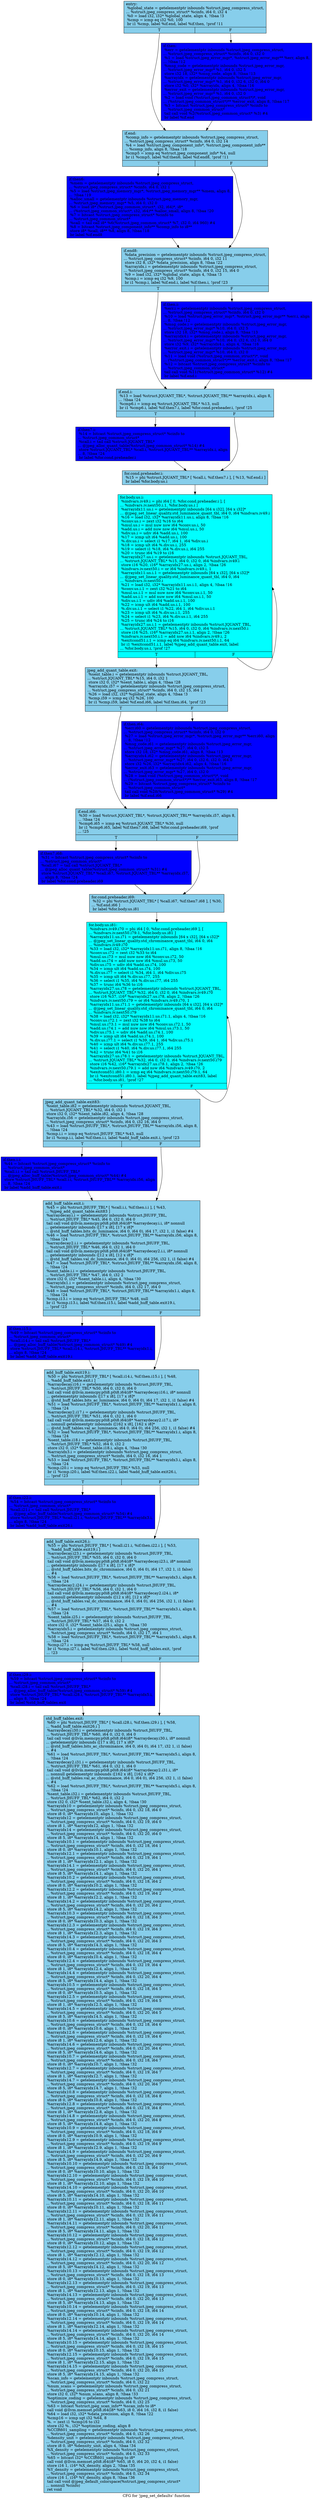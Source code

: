 digraph "CFG for 'jpeg_set_defaults' function" {
	label="CFG for 'jpeg_set_defaults' function";

	Node0x6604270 [shape=record, style = filled, fillcolor = skyblue, label="{entry:\l  %global_state = getelementptr inbounds %struct.jpeg_compress_struct,\l... %struct.jpeg_compress_struct* %cinfo, i64 0, i32 4\l  %0 = load i32, i32* %global_state, align 4, !tbaa !3\l  %cmp = icmp eq i32 %0, 100\l  br i1 %cmp, label %if.end, label %if.then, !prof !11\l|{<s0>T|<s1>F}}"];
	Node0x6604270:s0 -> Node0x6604a70;
	Node0x6604270:s1 -> Node0x6604b40;
	Node0x6604b40 [shape=record, style = filled, fillcolor = blue, label="{if.then:                                          \l  %err = getelementptr inbounds %struct.jpeg_compress_struct,\l... %struct.jpeg_compress_struct* %cinfo, i64 0, i32 0\l  %1 = load %struct.jpeg_error_mgr*, %struct.jpeg_error_mgr** %err, align 8,\l... !tbaa !12\l  %msg_code = getelementptr inbounds %struct.jpeg_error_mgr,\l... %struct.jpeg_error_mgr* %1, i64 0, i32 5\l  store i32 18, i32* %msg_code, align 8, !tbaa !13\l  %arrayidx = getelementptr inbounds %struct.jpeg_error_mgr,\l... %struct.jpeg_error_mgr* %1, i64 0, i32 6, i32 0, i64 0\l  store i32 %0, i32* %arrayidx, align 4, !tbaa !16\l  %error_exit = getelementptr inbounds %struct.jpeg_error_mgr,\l... %struct.jpeg_error_mgr* %1, i64 0, i32 0\l  %2 = load void (%struct.jpeg_common_struct*)*, void\l... (%struct.jpeg_common_struct*)** %error_exit, align 8, !tbaa !17\l  %3 = bitcast %struct.jpeg_compress_struct* %cinfo to\l... %struct.jpeg_common_struct*\l  tail call void %2(%struct.jpeg_common_struct* %3) #4\l  br label %if.end\l}"];
	Node0x6604b40 -> Node0x6604a70;
	Node0x6604a70 [shape=record, style = filled, fillcolor = skyblue, label="{if.end:                                           \l  %comp_info = getelementptr inbounds %struct.jpeg_compress_struct,\l... %struct.jpeg_compress_struct* %cinfo, i64 0, i32 14\l  %4 = load %struct.jpeg_component_info*, %struct.jpeg_component_info**\l... %comp_info, align 8, !tbaa !18\l  %cmp5 = icmp eq %struct.jpeg_component_info* %4, null\l  br i1 %cmp5, label %if.then6, label %if.end8, !prof !11\l|{<s0>T|<s1>F}}"];
	Node0x6604a70:s0 -> Node0x6606970;
	Node0x6604a70:s1 -> Node0x66040c0;
	Node0x6606970 [shape=record, style = filled, fillcolor = blue, label="{if.then6:                                         \l  %mem = getelementptr inbounds %struct.jpeg_compress_struct,\l... %struct.jpeg_compress_struct* %cinfo, i64 0, i32 1\l  %5 = load %struct.jpeg_memory_mgr*, %struct.jpeg_memory_mgr** %mem, align 8,\l... !tbaa !19\l  %alloc_small = getelementptr inbounds %struct.jpeg_memory_mgr,\l... %struct.jpeg_memory_mgr* %5, i64 0, i32 0\l  %6 = load i8* (%struct.jpeg_common_struct*, i32, i64)*, i8*\l... (%struct.jpeg_common_struct*, i32, i64)** %alloc_small, align 8, !tbaa !20\l  %7 = bitcast %struct.jpeg_compress_struct* %cinfo to\l... %struct.jpeg_common_struct*\l  %call = tail call i8* %6(%struct.jpeg_common_struct* %7, i32 0, i64 960) #4\l  %8 = bitcast %struct.jpeg_component_info** %comp_info to i8**\l  store i8* %call, i8** %8, align 8, !tbaa !18\l  br label %if.end8\l}"];
	Node0x6606970 -> Node0x66040c0;
	Node0x66040c0 [shape=record, style = filled, fillcolor = skyblue, label="{if.end8:                                          \l  %data_precision = getelementptr inbounds %struct.jpeg_compress_struct,\l... %struct.jpeg_compress_struct* %cinfo, i64 0, i32 11\l  store i32 8, i32* %data_precision, align 8, !tbaa !22\l  %arrayidx.i = getelementptr inbounds %struct.jpeg_compress_struct,\l... %struct.jpeg_compress_struct* %cinfo, i64 0, i32 15, i64 0\l  %9 = load i32, i32* %global_state, align 4, !tbaa !3\l  %cmp.i = icmp eq i32 %9, 100\l  br i1 %cmp.i, label %if.end.i, label %if.then.i, !prof !23\l|{<s0>T|<s1>F}}"];
	Node0x66040c0:s0 -> Node0x66084c0;
	Node0x66040c0:s1 -> Node0x66085a0;
	Node0x66085a0 [shape=record, style = filled, fillcolor = blue, label="{if.then.i:                                        \l  %err.i = getelementptr inbounds %struct.jpeg_compress_struct,\l... %struct.jpeg_compress_struct* %cinfo, i64 0, i32 0\l  %10 = load %struct.jpeg_error_mgr*, %struct.jpeg_error_mgr** %err.i, align\l... 8, !tbaa !12\l  %msg_code.i = getelementptr inbounds %struct.jpeg_error_mgr,\l... %struct.jpeg_error_mgr* %10, i64 0, i32 5\l  store i32 18, i32* %msg_code.i, align 8, !tbaa !13\l  %arrayidx4.i = getelementptr inbounds %struct.jpeg_error_mgr,\l... %struct.jpeg_error_mgr* %10, i64 0, i32 6, i32 0, i64 0\l  store i32 %9, i32* %arrayidx4.i, align 4, !tbaa !16\l  %error_exit.i = getelementptr inbounds %struct.jpeg_error_mgr,\l... %struct.jpeg_error_mgr* %10, i64 0, i32 0\l  %11 = load void (%struct.jpeg_common_struct*)*, void\l... (%struct.jpeg_common_struct*)** %error_exit.i, align 8, !tbaa !17\l  %12 = bitcast %struct.jpeg_compress_struct* %cinfo to\l... %struct.jpeg_common_struct*\l  tail call void %11(%struct.jpeg_common_struct* %12) #4\l  br label %if.end.i\l}"];
	Node0x66085a0 -> Node0x66084c0;
	Node0x66084c0 [shape=record, style = filled, fillcolor = skyblue, label="{if.end.i:                                         \l  %13 = load %struct.JQUANT_TBL*, %struct.JQUANT_TBL** %arrayidx.i, align 8,\l... !tbaa !24\l  %cmp6.i = icmp eq %struct.JQUANT_TBL* %13, null\l  br i1 %cmp6.i, label %if.then7.i, label %for.cond.preheader.i, !prof !25\l|{<s0>T|<s1>F}}"];
	Node0x66084c0:s0 -> Node0x66095f0;
	Node0x66084c0:s1 -> Node0x66096d0;
	Node0x66095f0 [shape=record, style = filled, fillcolor = blue, label="{if.then7.i:                                       \l  %14 = bitcast %struct.jpeg_compress_struct* %cinfo to\l... %struct.jpeg_common_struct*\l  %call.i = tail call %struct.JQUANT_TBL*\l... @jpeg_alloc_quant_table(%struct.jpeg_common_struct* %14) #4\l  store %struct.JQUANT_TBL* %call.i, %struct.JQUANT_TBL** %arrayidx.i, align\l... 8, !tbaa !24\l  br label %for.cond.preheader.i\l}"];
	Node0x66095f0 -> Node0x66096d0;
	Node0x66096d0 [shape=record, style = filled, fillcolor = skyblue, label="{for.cond.preheader.i:                             \l  %15 = phi %struct.JQUANT_TBL* [ %call.i, %if.then7.i ], [ %13, %if.end.i ]\l  br label %for.body.us.i\l}"];
	Node0x66096d0 -> Node0x660a0c0;
	Node0x660a0c0 [shape=record, style = filled, fillcolor = cyan, label="{for.body.us.i:                                    \l  %indvars.iv49.i = phi i64 [ 0, %for.cond.preheader.i ], [\l... %indvars.iv.next50.i.1, %for.body.us.i ]\l  %arrayidx11.us.i = getelementptr inbounds [64 x i32], [64 x i32]*\l... @jpeg_set_linear_quality.std_luminance_quant_tbl, i64 0, i64 %indvars.iv49.i\l  %16 = load i32, i32* %arrayidx11.us.i, align 8, !tbaa !16\l  %conv.us.i = zext i32 %16 to i64\l  %mul.us.i = mul nuw nsw i64 %conv.us.i, 50\l  %add.us.i = add nuw nsw i64 %mul.us.i, 50\l  %div.us.i = udiv i64 %add.us.i, 100\l  %17 = icmp ult i64 %add.us.i, 100\l  %.div.us.i = select i1 %17, i64 1, i64 %div.us.i\l  %18 = icmp ult i64 %.div.us.i, 255\l  %19 = select i1 %18, i64 %.div.us.i, i64 255\l  %20 = trunc i64 %19 to i16\l  %arrayidx27.us.i = getelementptr inbounds %struct.JQUANT_TBL,\l... %struct.JQUANT_TBL* %15, i64 0, i32 0, i64 %indvars.iv49.i\l  store i16 %20, i16* %arrayidx27.us.i, align 2, !tbaa !26\l  %indvars.iv.next50.i = or i64 %indvars.iv49.i, 1\l  %arrayidx11.us.i.1 = getelementptr inbounds [64 x i32], [64 x i32]*\l... @jpeg_set_linear_quality.std_luminance_quant_tbl, i64 0, i64\l... %indvars.iv.next50.i\l  %21 = load i32, i32* %arrayidx11.us.i.1, align 4, !tbaa !16\l  %conv.us.i.1 = zext i32 %21 to i64\l  %mul.us.i.1 = mul nuw nsw i64 %conv.us.i.1, 50\l  %add.us.i.1 = add nuw nsw i64 %mul.us.i.1, 50\l  %div.us.i.1 = udiv i64 %add.us.i.1, 100\l  %22 = icmp ult i64 %add.us.i.1, 100\l  %.div.us.i.1 = select i1 %22, i64 1, i64 %div.us.i.1\l  %23 = icmp ult i64 %.div.us.i.1, 255\l  %24 = select i1 %23, i64 %.div.us.i.1, i64 255\l  %25 = trunc i64 %24 to i16\l  %arrayidx27.us.i.1 = getelementptr inbounds %struct.JQUANT_TBL,\l... %struct.JQUANT_TBL* %15, i64 0, i32 0, i64 %indvars.iv.next50.i\l  store i16 %25, i16* %arrayidx27.us.i.1, align 2, !tbaa !26\l  %indvars.iv.next50.i.1 = add nsw i64 %indvars.iv49.i, 2\l  %exitcond51.i.1 = icmp eq i64 %indvars.iv.next50.i.1, 64\l  br i1 %exitcond51.i.1, label %jpeg_add_quant_table.exit, label\l... %for.body.us.i, !prof !27\l|{<s0>T|<s1>F}}"];
	Node0x660a0c0:s0 -> Node0x660a140;
	Node0x660a0c0:s1 -> Node0x660a0c0;
	Node0x660a140 [shape=record, style = filled, fillcolor = skyblue, label="{jpeg_add_quant_table.exit:                        \l  %sent_table.i = getelementptr inbounds %struct.JQUANT_TBL,\l... %struct.JQUANT_TBL* %15, i64 0, i32 1\l  store i32 0, i32* %sent_table.i, align 4, !tbaa !28\l  %arrayidx.i57 = getelementptr inbounds %struct.jpeg_compress_struct,\l... %struct.jpeg_compress_struct* %cinfo, i64 0, i32 15, i64 1\l  %26 = load i32, i32* %global_state, align 4, !tbaa !3\l  %cmp.i59 = icmp eq i32 %26, 100\l  br i1 %cmp.i59, label %if.end.i66, label %if.then.i64, !prof !23\l|{<s0>T|<s1>F}}"];
	Node0x660a140:s0 -> Node0x65f84c0;
	Node0x660a140:s1 -> Node0x65f85a0;
	Node0x65f85a0 [shape=record, style = filled, fillcolor = blue, label="{if.then.i64:                                      \l  %err.i60 = getelementptr inbounds %struct.jpeg_compress_struct,\l... %struct.jpeg_compress_struct* %cinfo, i64 0, i32 0\l  %27 = load %struct.jpeg_error_mgr*, %struct.jpeg_error_mgr** %err.i60, align\l... 8, !tbaa !12\l  %msg_code.i61 = getelementptr inbounds %struct.jpeg_error_mgr,\l... %struct.jpeg_error_mgr* %27, i64 0, i32 5\l  store i32 18, i32* %msg_code.i61, align 8, !tbaa !13\l  %arrayidx4.i62 = getelementptr inbounds %struct.jpeg_error_mgr,\l... %struct.jpeg_error_mgr* %27, i64 0, i32 6, i32 0, i64 0\l  store i32 %26, i32* %arrayidx4.i62, align 4, !tbaa !16\l  %error_exit.i63 = getelementptr inbounds %struct.jpeg_error_mgr,\l... %struct.jpeg_error_mgr* %27, i64 0, i32 0\l  %28 = load void (%struct.jpeg_common_struct*)*, void\l... (%struct.jpeg_common_struct*)** %error_exit.i63, align 8, !tbaa !17\l  %29 = bitcast %struct.jpeg_compress_struct* %cinfo to\l... %struct.jpeg_common_struct*\l  tail call void %28(%struct.jpeg_common_struct* %29) #4\l  br label %if.end.i66\l}"];
	Node0x65f85a0 -> Node0x65f84c0;
	Node0x65f84c0 [shape=record, style = filled, fillcolor = skyblue, label="{if.end.i66:                                       \l  %30 = load %struct.JQUANT_TBL*, %struct.JQUANT_TBL** %arrayidx.i57, align 8,\l... !tbaa !24\l  %cmp6.i65 = icmp eq %struct.JQUANT_TBL* %30, null\l  br i1 %cmp6.i65, label %if.then7.i68, label %for.cond.preheader.i69, !prof\l... !25\l|{<s0>T|<s1>F}}"];
	Node0x65f84c0:s0 -> Node0x660dbe0;
	Node0x65f84c0:s1 -> Node0x660dcf0;
	Node0x660dbe0 [shape=record, style = filled, fillcolor = blue, label="{if.then7.i68:                                     \l  %31 = bitcast %struct.jpeg_compress_struct* %cinfo to\l... %struct.jpeg_common_struct*\l  %call.i67 = tail call %struct.JQUANT_TBL*\l... @jpeg_alloc_quant_table(%struct.jpeg_common_struct* %31) #4\l  store %struct.JQUANT_TBL* %call.i67, %struct.JQUANT_TBL** %arrayidx.i57,\l... align 8, !tbaa !24\l  br label %for.cond.preheader.i69\l}"];
	Node0x660dbe0 -> Node0x660dcf0;
	Node0x660dcf0 [shape=record, style = filled, fillcolor = skyblue, label="{for.cond.preheader.i69:                           \l  %32 = phi %struct.JQUANT_TBL* [ %call.i67, %if.then7.i68 ], [ %30,\l... %if.end.i66 ]\l  br label %for.body.us.i81\l}"];
	Node0x660dcf0 -> Node0x660a490;
	Node0x660a490 [shape=record, style = filled, fillcolor = cyan, label="{for.body.us.i81:                                  \l  %indvars.iv49.i70 = phi i64 [ 0, %for.cond.preheader.i69 ], [\l... %indvars.iv.next50.i79.1, %for.body.us.i81 ]\l  %arrayidx11.us.i71 = getelementptr inbounds [64 x i32], [64 x i32]*\l... @jpeg_set_linear_quality.std_chrominance_quant_tbl, i64 0, i64\l... %indvars.iv49.i70\l  %33 = load i32, i32* %arrayidx11.us.i71, align 8, !tbaa !16\l  %conv.us.i72 = zext i32 %33 to i64\l  %mul.us.i73 = mul nuw nsw i64 %conv.us.i72, 50\l  %add.us.i74 = add nuw nsw i64 %mul.us.i73, 50\l  %div.us.i75 = udiv i64 %add.us.i74, 100\l  %34 = icmp ult i64 %add.us.i74, 100\l  %.div.us.i77 = select i1 %34, i64 1, i64 %div.us.i75\l  %35 = icmp ult i64 %.div.us.i77, 255\l  %36 = select i1 %35, i64 %.div.us.i77, i64 255\l  %37 = trunc i64 %36 to i16\l  %arrayidx27.us.i78 = getelementptr inbounds %struct.JQUANT_TBL,\l... %struct.JQUANT_TBL* %32, i64 0, i32 0, i64 %indvars.iv49.i70\l  store i16 %37, i16* %arrayidx27.us.i78, align 2, !tbaa !26\l  %indvars.iv.next50.i79 = or i64 %indvars.iv49.i70, 1\l  %arrayidx11.us.i71.1 = getelementptr inbounds [64 x i32], [64 x i32]*\l... @jpeg_set_linear_quality.std_chrominance_quant_tbl, i64 0, i64\l... %indvars.iv.next50.i79\l  %38 = load i32, i32* %arrayidx11.us.i71.1, align 4, !tbaa !16\l  %conv.us.i72.1 = zext i32 %38 to i64\l  %mul.us.i73.1 = mul nuw nsw i64 %conv.us.i72.1, 50\l  %add.us.i74.1 = add nuw nsw i64 %mul.us.i73.1, 50\l  %div.us.i75.1 = udiv i64 %add.us.i74.1, 100\l  %39 = icmp ult i64 %add.us.i74.1, 100\l  %.div.us.i77.1 = select i1 %39, i64 1, i64 %div.us.i75.1\l  %40 = icmp ult i64 %.div.us.i77.1, 255\l  %41 = select i1 %40, i64 %.div.us.i77.1, i64 255\l  %42 = trunc i64 %41 to i16\l  %arrayidx27.us.i78.1 = getelementptr inbounds %struct.JQUANT_TBL,\l... %struct.JQUANT_TBL* %32, i64 0, i32 0, i64 %indvars.iv.next50.i79\l  store i16 %42, i16* %arrayidx27.us.i78.1, align 2, !tbaa !26\l  %indvars.iv.next50.i79.1 = add nsw i64 %indvars.iv49.i70, 2\l  %exitcond51.i80.1 = icmp eq i64 %indvars.iv.next50.i79.1, 64\l  br i1 %exitcond51.i80.1, label %jpeg_add_quant_table.exit83, label\l... %for.body.us.i81, !prof !27\l|{<s0>T|<s1>F}}"];
	Node0x660a490:s0 -> Node0x66106b0;
	Node0x660a490:s1 -> Node0x660a490;
	Node0x66106b0 [shape=record, style = filled, fillcolor = skyblue, label="{jpeg_add_quant_table.exit83:                      \l  %sent_table.i82 = getelementptr inbounds %struct.JQUANT_TBL,\l... %struct.JQUANT_TBL* %32, i64 0, i32 1\l  store i32 0, i32* %sent_table.i82, align 4, !tbaa !28\l  %arrayidx.i56 = getelementptr inbounds %struct.jpeg_compress_struct,\l... %struct.jpeg_compress_struct* %cinfo, i64 0, i32 16, i64 0\l  %43 = load %struct.JHUFF_TBL*, %struct.JHUFF_TBL** %arrayidx.i56, align 8,\l... !tbaa !24\l  %cmp.i.i = icmp eq %struct.JHUFF_TBL* %43, null\l  br i1 %cmp.i.i, label %if.then.i.i, label %add_huff_table.exit.i, !prof !23\l|{<s0>T|<s1>F}}"];
	Node0x66106b0:s0 -> Node0x6610a50;
	Node0x66106b0:s1 -> Node0x6610b60;
	Node0x6610a50 [shape=record, style = filled, fillcolor = blue, label="{if.then.i.i:                                      \l  %44 = bitcast %struct.jpeg_compress_struct* %cinfo to\l... %struct.jpeg_common_struct*\l  %call.i.i = tail call %struct.JHUFF_TBL*\l... @jpeg_alloc_huff_table(%struct.jpeg_common_struct* %44) #4\l  store %struct.JHUFF_TBL* %call.i.i, %struct.JHUFF_TBL** %arrayidx.i56, align\l... 8, !tbaa !24\l  br label %add_huff_table.exit.i\l}"];
	Node0x6610a50 -> Node0x6610b60;
	Node0x6610b60 [shape=record, style = filled, fillcolor = skyblue, label="{add_huff_table.exit.i:                            \l  %45 = phi %struct.JHUFF_TBL* [ %call.i.i, %if.then.i.i ], [ %43,\l... %jpeg_add_quant_table.exit83 ]\l  %arraydecay.i.i = getelementptr inbounds %struct.JHUFF_TBL,\l... %struct.JHUFF_TBL* %45, i64 0, i32 0, i64 0\l  tail call void @llvm.memcpy.p0i8.p0i8.i64(i8* %arraydecay.i.i, i8* nonnull\l... getelementptr inbounds ([17 x i8], [17 x i8]*\l... @std_huff_tables.bits_dc_luminance, i64 0, i64 0), i64 17, i32 1, i1 false) #4\l  %46 = load %struct.JHUFF_TBL*, %struct.JHUFF_TBL** %arrayidx.i56, align 8,\l... !tbaa !24\l  %arraydecay2.i.i = getelementptr inbounds %struct.JHUFF_TBL,\l... %struct.JHUFF_TBL* %46, i64 0, i32 1, i64 0\l  tail call void @llvm.memcpy.p0i8.p0i8.i64(i8* %arraydecay2.i.i, i8* nonnull\l... getelementptr inbounds ([12 x i8], [12 x i8]*\l... @std_huff_tables.val_dc_luminance, i64 0, i64 0), i64 256, i32 1, i1 false) #4\l  %47 = load %struct.JHUFF_TBL*, %struct.JHUFF_TBL** %arrayidx.i56, align 8,\l... !tbaa !24\l  %sent_table.i.i = getelementptr inbounds %struct.JHUFF_TBL,\l... %struct.JHUFF_TBL* %47, i64 0, i32 2\l  store i32 0, i32* %sent_table.i.i, align 4, !tbaa !30\l  %arrayidx1.i = getelementptr inbounds %struct.jpeg_compress_struct,\l... %struct.jpeg_compress_struct* %cinfo, i64 0, i32 17, i64 0\l  %48 = load %struct.JHUFF_TBL*, %struct.JHUFF_TBL** %arrayidx1.i, align 8,\l... !tbaa !24\l  %cmp.i13.i = icmp eq %struct.JHUFF_TBL* %48, null\l  br i1 %cmp.i13.i, label %if.then.i15.i, label %add_huff_table.exit19.i,\l... !prof !23\l|{<s0>T|<s1>F}}"];
	Node0x6610b60:s0 -> Node0x6611fa0;
	Node0x6610b60:s1 -> Node0x66120b0;
	Node0x6611fa0 [shape=record, style = filled, fillcolor = blue, label="{if.then.i15.i:                                    \l  %49 = bitcast %struct.jpeg_compress_struct* %cinfo to\l... %struct.jpeg_common_struct*\l  %call.i14.i = tail call %struct.JHUFF_TBL*\l... @jpeg_alloc_huff_table(%struct.jpeg_common_struct* %49) #4\l  store %struct.JHUFF_TBL* %call.i14.i, %struct.JHUFF_TBL** %arrayidx1.i,\l... align 8, !tbaa !24\l  br label %add_huff_table.exit19.i\l}"];
	Node0x6611fa0 -> Node0x66120b0;
	Node0x66120b0 [shape=record, style = filled, fillcolor = skyblue, label="{add_huff_table.exit19.i:                          \l  %50 = phi %struct.JHUFF_TBL* [ %call.i14.i, %if.then.i15.i ], [ %48,\l... %add_huff_table.exit.i ]\l  %arraydecay.i16.i = getelementptr inbounds %struct.JHUFF_TBL,\l... %struct.JHUFF_TBL* %50, i64 0, i32 0, i64 0\l  tail call void @llvm.memcpy.p0i8.p0i8.i64(i8* %arraydecay.i16.i, i8* nonnull\l... getelementptr inbounds ([17 x i8], [17 x i8]*\l... @std_huff_tables.bits_ac_luminance, i64 0, i64 0), i64 17, i32 1, i1 false) #4\l  %51 = load %struct.JHUFF_TBL*, %struct.JHUFF_TBL** %arrayidx1.i, align 8,\l... !tbaa !24\l  %arraydecay2.i17.i = getelementptr inbounds %struct.JHUFF_TBL,\l... %struct.JHUFF_TBL* %51, i64 0, i32 1, i64 0\l  tail call void @llvm.memcpy.p0i8.p0i8.i64(i8* %arraydecay2.i17.i, i8*\l... nonnull getelementptr inbounds ([162 x i8], [162 x i8]*\l... @std_huff_tables.val_ac_luminance, i64 0, i64 0), i64 256, i32 1, i1 false) #4\l  %52 = load %struct.JHUFF_TBL*, %struct.JHUFF_TBL** %arrayidx1.i, align 8,\l... !tbaa !24\l  %sent_table.i18.i = getelementptr inbounds %struct.JHUFF_TBL,\l... %struct.JHUFF_TBL* %52, i64 0, i32 2\l  store i32 0, i32* %sent_table.i18.i, align 4, !tbaa !30\l  %arrayidx3.i = getelementptr inbounds %struct.jpeg_compress_struct,\l... %struct.jpeg_compress_struct* %cinfo, i64 0, i32 16, i64 1\l  %53 = load %struct.JHUFF_TBL*, %struct.JHUFF_TBL** %arrayidx3.i, align 8,\l... !tbaa !24\l  %cmp.i20.i = icmp eq %struct.JHUFF_TBL* %53, null\l  br i1 %cmp.i20.i, label %if.then.i22.i, label %add_huff_table.exit26.i,\l... !prof !23\l|{<s0>T|<s1>F}}"];
	Node0x66120b0:s0 -> Node0x6613a80;
	Node0x66120b0:s1 -> Node0x6613b90;
	Node0x6613a80 [shape=record, style = filled, fillcolor = blue, label="{if.then.i22.i:                                    \l  %54 = bitcast %struct.jpeg_compress_struct* %cinfo to\l... %struct.jpeg_common_struct*\l  %call.i21.i = tail call %struct.JHUFF_TBL*\l... @jpeg_alloc_huff_table(%struct.jpeg_common_struct* %54) #4\l  store %struct.JHUFF_TBL* %call.i21.i, %struct.JHUFF_TBL** %arrayidx3.i,\l... align 8, !tbaa !24\l  br label %add_huff_table.exit26.i\l}"];
	Node0x6613a80 -> Node0x6613b90;
	Node0x6613b90 [shape=record, style = filled, fillcolor = skyblue, label="{add_huff_table.exit26.i:                          \l  %55 = phi %struct.JHUFF_TBL* [ %call.i21.i, %if.then.i22.i ], [ %53,\l... %add_huff_table.exit19.i ]\l  %arraydecay.i23.i = getelementptr inbounds %struct.JHUFF_TBL,\l... %struct.JHUFF_TBL* %55, i64 0, i32 0, i64 0\l  tail call void @llvm.memcpy.p0i8.p0i8.i64(i8* %arraydecay.i23.i, i8* nonnull\l... getelementptr inbounds ([17 x i8], [17 x i8]*\l... @std_huff_tables.bits_dc_chrominance, i64 0, i64 0), i64 17, i32 1, i1 false)\l... #4\l  %56 = load %struct.JHUFF_TBL*, %struct.JHUFF_TBL** %arrayidx3.i, align 8,\l... !tbaa !24\l  %arraydecay2.i24.i = getelementptr inbounds %struct.JHUFF_TBL,\l... %struct.JHUFF_TBL* %56, i64 0, i32 1, i64 0\l  tail call void @llvm.memcpy.p0i8.p0i8.i64(i8* %arraydecay2.i24.i, i8*\l... nonnull getelementptr inbounds ([12 x i8], [12 x i8]*\l... @std_huff_tables.val_dc_chrominance, i64 0, i64 0), i64 256, i32 1, i1 false)\l... #4\l  %57 = load %struct.JHUFF_TBL*, %struct.JHUFF_TBL** %arrayidx3.i, align 8,\l... !tbaa !24\l  %sent_table.i25.i = getelementptr inbounds %struct.JHUFF_TBL,\l... %struct.JHUFF_TBL* %57, i64 0, i32 2\l  store i32 0, i32* %sent_table.i25.i, align 4, !tbaa !30\l  %arrayidx5.i = getelementptr inbounds %struct.jpeg_compress_struct,\l... %struct.jpeg_compress_struct* %cinfo, i64 0, i32 17, i64 1\l  %58 = load %struct.JHUFF_TBL*, %struct.JHUFF_TBL** %arrayidx5.i, align 8,\l... !tbaa !24\l  %cmp.i27.i = icmp eq %struct.JHUFF_TBL* %58, null\l  br i1 %cmp.i27.i, label %if.then.i29.i, label %std_huff_tables.exit, !prof\l... !23\l|{<s0>T|<s1>F}}"];
	Node0x6613b90:s0 -> Node0x6614cd0;
	Node0x6613b90:s1 -> Node0x6614de0;
	Node0x6614cd0 [shape=record, style = filled, fillcolor = blue, label="{if.then.i29.i:                                    \l  %59 = bitcast %struct.jpeg_compress_struct* %cinfo to\l... %struct.jpeg_common_struct*\l  %call.i28.i = tail call %struct.JHUFF_TBL*\l... @jpeg_alloc_huff_table(%struct.jpeg_common_struct* %59) #4\l  store %struct.JHUFF_TBL* %call.i28.i, %struct.JHUFF_TBL** %arrayidx5.i,\l... align 8, !tbaa !24\l  br label %std_huff_tables.exit\l}"];
	Node0x6614cd0 -> Node0x6614de0;
	Node0x6614de0 [shape=record, style = filled, fillcolor = skyblue, label="{std_huff_tables.exit:                             \l  %60 = phi %struct.JHUFF_TBL* [ %call.i28.i, %if.then.i29.i ], [ %58,\l... %add_huff_table.exit26.i ]\l  %arraydecay.i30.i = getelementptr inbounds %struct.JHUFF_TBL,\l... %struct.JHUFF_TBL* %60, i64 0, i32 0, i64 0\l  tail call void @llvm.memcpy.p0i8.p0i8.i64(i8* %arraydecay.i30.i, i8* nonnull\l... getelementptr inbounds ([17 x i8], [17 x i8]*\l... @std_huff_tables.bits_ac_chrominance, i64 0, i64 0), i64 17, i32 1, i1 false)\l... #4\l  %61 = load %struct.JHUFF_TBL*, %struct.JHUFF_TBL** %arrayidx5.i, align 8,\l... !tbaa !24\l  %arraydecay2.i31.i = getelementptr inbounds %struct.JHUFF_TBL,\l... %struct.JHUFF_TBL* %61, i64 0, i32 1, i64 0\l  tail call void @llvm.memcpy.p0i8.p0i8.i64(i8* %arraydecay2.i31.i, i8*\l... nonnull getelementptr inbounds ([162 x i8], [162 x i8]*\l... @std_huff_tables.val_ac_chrominance, i64 0, i64 0), i64 256, i32 1, i1 false)\l... #4\l  %62 = load %struct.JHUFF_TBL*, %struct.JHUFF_TBL** %arrayidx5.i, align 8,\l... !tbaa !24\l  %sent_table.i32.i = getelementptr inbounds %struct.JHUFF_TBL,\l... %struct.JHUFF_TBL* %62, i64 0, i32 2\l  store i32 0, i32* %sent_table.i32.i, align 4, !tbaa !30\l  %arrayidx10 = getelementptr inbounds %struct.jpeg_compress_struct,\l... %struct.jpeg_compress_struct* %cinfo, i64 0, i32 18, i64 0\l  store i8 0, i8* %arrayidx10, align 1, !tbaa !32\l  %arrayidx12 = getelementptr inbounds %struct.jpeg_compress_struct,\l... %struct.jpeg_compress_struct* %cinfo, i64 0, i32 19, i64 0\l  store i8 1, i8* %arrayidx12, align 1, !tbaa !32\l  %arrayidx14 = getelementptr inbounds %struct.jpeg_compress_struct,\l... %struct.jpeg_compress_struct* %cinfo, i64 0, i32 20, i64 0\l  store i8 5, i8* %arrayidx14, align 1, !tbaa !32\l  %arrayidx10.1 = getelementptr inbounds %struct.jpeg_compress_struct,\l... %struct.jpeg_compress_struct* %cinfo, i64 0, i32 18, i64 1\l  store i8 0, i8* %arrayidx10.1, align 1, !tbaa !32\l  %arrayidx12.1 = getelementptr inbounds %struct.jpeg_compress_struct,\l... %struct.jpeg_compress_struct* %cinfo, i64 0, i32 19, i64 1\l  store i8 1, i8* %arrayidx12.1, align 1, !tbaa !32\l  %arrayidx14.1 = getelementptr inbounds %struct.jpeg_compress_struct,\l... %struct.jpeg_compress_struct* %cinfo, i64 0, i32 20, i64 1\l  store i8 5, i8* %arrayidx14.1, align 1, !tbaa !32\l  %arrayidx10.2 = getelementptr inbounds %struct.jpeg_compress_struct,\l... %struct.jpeg_compress_struct* %cinfo, i64 0, i32 18, i64 2\l  store i8 0, i8* %arrayidx10.2, align 1, !tbaa !32\l  %arrayidx12.2 = getelementptr inbounds %struct.jpeg_compress_struct,\l... %struct.jpeg_compress_struct* %cinfo, i64 0, i32 19, i64 2\l  store i8 1, i8* %arrayidx12.2, align 1, !tbaa !32\l  %arrayidx14.2 = getelementptr inbounds %struct.jpeg_compress_struct,\l... %struct.jpeg_compress_struct* %cinfo, i64 0, i32 20, i64 2\l  store i8 5, i8* %arrayidx14.2, align 1, !tbaa !32\l  %arrayidx10.3 = getelementptr inbounds %struct.jpeg_compress_struct,\l... %struct.jpeg_compress_struct* %cinfo, i64 0, i32 18, i64 3\l  store i8 0, i8* %arrayidx10.3, align 1, !tbaa !32\l  %arrayidx12.3 = getelementptr inbounds %struct.jpeg_compress_struct,\l... %struct.jpeg_compress_struct* %cinfo, i64 0, i32 19, i64 3\l  store i8 1, i8* %arrayidx12.3, align 1, !tbaa !32\l  %arrayidx14.3 = getelementptr inbounds %struct.jpeg_compress_struct,\l... %struct.jpeg_compress_struct* %cinfo, i64 0, i32 20, i64 3\l  store i8 5, i8* %arrayidx14.3, align 1, !tbaa !32\l  %arrayidx10.4 = getelementptr inbounds %struct.jpeg_compress_struct,\l... %struct.jpeg_compress_struct* %cinfo, i64 0, i32 18, i64 4\l  store i8 0, i8* %arrayidx10.4, align 1, !tbaa !32\l  %arrayidx12.4 = getelementptr inbounds %struct.jpeg_compress_struct,\l... %struct.jpeg_compress_struct* %cinfo, i64 0, i32 19, i64 4\l  store i8 1, i8* %arrayidx12.4, align 1, !tbaa !32\l  %arrayidx14.4 = getelementptr inbounds %struct.jpeg_compress_struct,\l... %struct.jpeg_compress_struct* %cinfo, i64 0, i32 20, i64 4\l  store i8 5, i8* %arrayidx14.4, align 1, !tbaa !32\l  %arrayidx10.5 = getelementptr inbounds %struct.jpeg_compress_struct,\l... %struct.jpeg_compress_struct* %cinfo, i64 0, i32 18, i64 5\l  store i8 0, i8* %arrayidx10.5, align 1, !tbaa !32\l  %arrayidx12.5 = getelementptr inbounds %struct.jpeg_compress_struct,\l... %struct.jpeg_compress_struct* %cinfo, i64 0, i32 19, i64 5\l  store i8 1, i8* %arrayidx12.5, align 1, !tbaa !32\l  %arrayidx14.5 = getelementptr inbounds %struct.jpeg_compress_struct,\l... %struct.jpeg_compress_struct* %cinfo, i64 0, i32 20, i64 5\l  store i8 5, i8* %arrayidx14.5, align 1, !tbaa !32\l  %arrayidx10.6 = getelementptr inbounds %struct.jpeg_compress_struct,\l... %struct.jpeg_compress_struct* %cinfo, i64 0, i32 18, i64 6\l  store i8 0, i8* %arrayidx10.6, align 1, !tbaa !32\l  %arrayidx12.6 = getelementptr inbounds %struct.jpeg_compress_struct,\l... %struct.jpeg_compress_struct* %cinfo, i64 0, i32 19, i64 6\l  store i8 1, i8* %arrayidx12.6, align 1, !tbaa !32\l  %arrayidx14.6 = getelementptr inbounds %struct.jpeg_compress_struct,\l... %struct.jpeg_compress_struct* %cinfo, i64 0, i32 20, i64 6\l  store i8 5, i8* %arrayidx14.6, align 1, !tbaa !32\l  %arrayidx10.7 = getelementptr inbounds %struct.jpeg_compress_struct,\l... %struct.jpeg_compress_struct* %cinfo, i64 0, i32 18, i64 7\l  store i8 0, i8* %arrayidx10.7, align 1, !tbaa !32\l  %arrayidx12.7 = getelementptr inbounds %struct.jpeg_compress_struct,\l... %struct.jpeg_compress_struct* %cinfo, i64 0, i32 19, i64 7\l  store i8 1, i8* %arrayidx12.7, align 1, !tbaa !32\l  %arrayidx14.7 = getelementptr inbounds %struct.jpeg_compress_struct,\l... %struct.jpeg_compress_struct* %cinfo, i64 0, i32 20, i64 7\l  store i8 5, i8* %arrayidx14.7, align 1, !tbaa !32\l  %arrayidx10.8 = getelementptr inbounds %struct.jpeg_compress_struct,\l... %struct.jpeg_compress_struct* %cinfo, i64 0, i32 18, i64 8\l  store i8 0, i8* %arrayidx10.8, align 1, !tbaa !32\l  %arrayidx12.8 = getelementptr inbounds %struct.jpeg_compress_struct,\l... %struct.jpeg_compress_struct* %cinfo, i64 0, i32 19, i64 8\l  store i8 1, i8* %arrayidx12.8, align 1, !tbaa !32\l  %arrayidx14.8 = getelementptr inbounds %struct.jpeg_compress_struct,\l... %struct.jpeg_compress_struct* %cinfo, i64 0, i32 20, i64 8\l  store i8 5, i8* %arrayidx14.8, align 1, !tbaa !32\l  %arrayidx10.9 = getelementptr inbounds %struct.jpeg_compress_struct,\l... %struct.jpeg_compress_struct* %cinfo, i64 0, i32 18, i64 9\l  store i8 0, i8* %arrayidx10.9, align 1, !tbaa !32\l  %arrayidx12.9 = getelementptr inbounds %struct.jpeg_compress_struct,\l... %struct.jpeg_compress_struct* %cinfo, i64 0, i32 19, i64 9\l  store i8 1, i8* %arrayidx12.9, align 1, !tbaa !32\l  %arrayidx14.9 = getelementptr inbounds %struct.jpeg_compress_struct,\l... %struct.jpeg_compress_struct* %cinfo, i64 0, i32 20, i64 9\l  store i8 5, i8* %arrayidx14.9, align 1, !tbaa !32\l  %arrayidx10.10 = getelementptr inbounds %struct.jpeg_compress_struct,\l... %struct.jpeg_compress_struct* %cinfo, i64 0, i32 18, i64 10\l  store i8 0, i8* %arrayidx10.10, align 1, !tbaa !32\l  %arrayidx12.10 = getelementptr inbounds %struct.jpeg_compress_struct,\l... %struct.jpeg_compress_struct* %cinfo, i64 0, i32 19, i64 10\l  store i8 1, i8* %arrayidx12.10, align 1, !tbaa !32\l  %arrayidx14.10 = getelementptr inbounds %struct.jpeg_compress_struct,\l... %struct.jpeg_compress_struct* %cinfo, i64 0, i32 20, i64 10\l  store i8 5, i8* %arrayidx14.10, align 1, !tbaa !32\l  %arrayidx10.11 = getelementptr inbounds %struct.jpeg_compress_struct,\l... %struct.jpeg_compress_struct* %cinfo, i64 0, i32 18, i64 11\l  store i8 0, i8* %arrayidx10.11, align 1, !tbaa !32\l  %arrayidx12.11 = getelementptr inbounds %struct.jpeg_compress_struct,\l... %struct.jpeg_compress_struct* %cinfo, i64 0, i32 19, i64 11\l  store i8 1, i8* %arrayidx12.11, align 1, !tbaa !32\l  %arrayidx14.11 = getelementptr inbounds %struct.jpeg_compress_struct,\l... %struct.jpeg_compress_struct* %cinfo, i64 0, i32 20, i64 11\l  store i8 5, i8* %arrayidx14.11, align 1, !tbaa !32\l  %arrayidx10.12 = getelementptr inbounds %struct.jpeg_compress_struct,\l... %struct.jpeg_compress_struct* %cinfo, i64 0, i32 18, i64 12\l  store i8 0, i8* %arrayidx10.12, align 1, !tbaa !32\l  %arrayidx12.12 = getelementptr inbounds %struct.jpeg_compress_struct,\l... %struct.jpeg_compress_struct* %cinfo, i64 0, i32 19, i64 12\l  store i8 1, i8* %arrayidx12.12, align 1, !tbaa !32\l  %arrayidx14.12 = getelementptr inbounds %struct.jpeg_compress_struct,\l... %struct.jpeg_compress_struct* %cinfo, i64 0, i32 20, i64 12\l  store i8 5, i8* %arrayidx14.12, align 1, !tbaa !32\l  %arrayidx10.13 = getelementptr inbounds %struct.jpeg_compress_struct,\l... %struct.jpeg_compress_struct* %cinfo, i64 0, i32 18, i64 13\l  store i8 0, i8* %arrayidx10.13, align 1, !tbaa !32\l  %arrayidx12.13 = getelementptr inbounds %struct.jpeg_compress_struct,\l... %struct.jpeg_compress_struct* %cinfo, i64 0, i32 19, i64 13\l  store i8 1, i8* %arrayidx12.13, align 1, !tbaa !32\l  %arrayidx14.13 = getelementptr inbounds %struct.jpeg_compress_struct,\l... %struct.jpeg_compress_struct* %cinfo, i64 0, i32 20, i64 13\l  store i8 5, i8* %arrayidx14.13, align 1, !tbaa !32\l  %arrayidx10.14 = getelementptr inbounds %struct.jpeg_compress_struct,\l... %struct.jpeg_compress_struct* %cinfo, i64 0, i32 18, i64 14\l  store i8 0, i8* %arrayidx10.14, align 1, !tbaa !32\l  %arrayidx12.14 = getelementptr inbounds %struct.jpeg_compress_struct,\l... %struct.jpeg_compress_struct* %cinfo, i64 0, i32 19, i64 14\l  store i8 1, i8* %arrayidx12.14, align 1, !tbaa !32\l  %arrayidx14.14 = getelementptr inbounds %struct.jpeg_compress_struct,\l... %struct.jpeg_compress_struct* %cinfo, i64 0, i32 20, i64 14\l  store i8 5, i8* %arrayidx14.14, align 1, !tbaa !32\l  %arrayidx10.15 = getelementptr inbounds %struct.jpeg_compress_struct,\l... %struct.jpeg_compress_struct* %cinfo, i64 0, i32 18, i64 15\l  store i8 0, i8* %arrayidx10.15, align 1, !tbaa !32\l  %arrayidx12.15 = getelementptr inbounds %struct.jpeg_compress_struct,\l... %struct.jpeg_compress_struct* %cinfo, i64 0, i32 19, i64 15\l  store i8 1, i8* %arrayidx12.15, align 1, !tbaa !32\l  %arrayidx14.15 = getelementptr inbounds %struct.jpeg_compress_struct,\l... %struct.jpeg_compress_struct* %cinfo, i64 0, i32 20, i64 15\l  store i8 5, i8* %arrayidx14.15, align 1, !tbaa !32\l  %scan_info = getelementptr inbounds %struct.jpeg_compress_struct,\l... %struct.jpeg_compress_struct* %cinfo, i64 0, i32 22\l  %num_scans = getelementptr inbounds %struct.jpeg_compress_struct,\l... %struct.jpeg_compress_struct* %cinfo, i64 0, i32 21\l  store i32 0, i32* %num_scans, align 8, !tbaa !33\l  %optimize_coding = getelementptr inbounds %struct.jpeg_compress_struct,\l... %struct.jpeg_compress_struct* %cinfo, i64 0, i32 25\l  %63 = bitcast %struct.jpeg_scan_info** %scan_info to i8*\l  call void @llvm.memset.p0i8.i64(i8* %63, i8 0, i64 16, i32 8, i1 false)\l  %64 = load i32, i32* %data_precision, align 8, !tbaa !22\l  %cmp16 = icmp sgt i32 %64, 8\l  %. = zext i1 %cmp16 to i32\l  store i32 %., i32* %optimize_coding, align 8\l  %CCIR601_sampling = getelementptr inbounds %struct.jpeg_compress_struct,\l... %struct.jpeg_compress_struct* %cinfo, i64 0, i32 26\l  %density_unit = getelementptr inbounds %struct.jpeg_compress_struct,\l... %struct.jpeg_compress_struct* %cinfo, i64 0, i32 32\l  store i8 0, i8* %density_unit, align 4, !tbaa !34\l  %X_density = getelementptr inbounds %struct.jpeg_compress_struct,\l... %struct.jpeg_compress_struct* %cinfo, i64 0, i32 33\l  %65 = bitcast i32* %CCIR601_sampling to i8*\l  call void @llvm.memset.p0i8.i64(i8* %65, i8 0, i64 20, i32 4, i1 false)\l  store i16 1, i16* %X_density, align 2, !tbaa !35\l  %Y_density = getelementptr inbounds %struct.jpeg_compress_struct,\l... %struct.jpeg_compress_struct* %cinfo, i64 0, i32 34\l  store i16 1, i16* %Y_density, align 8, !tbaa !36\l  tail call void @jpeg_default_colorspace(%struct.jpeg_compress_struct*\l... nonnull %cinfo)\l  ret void\l}"];
}
